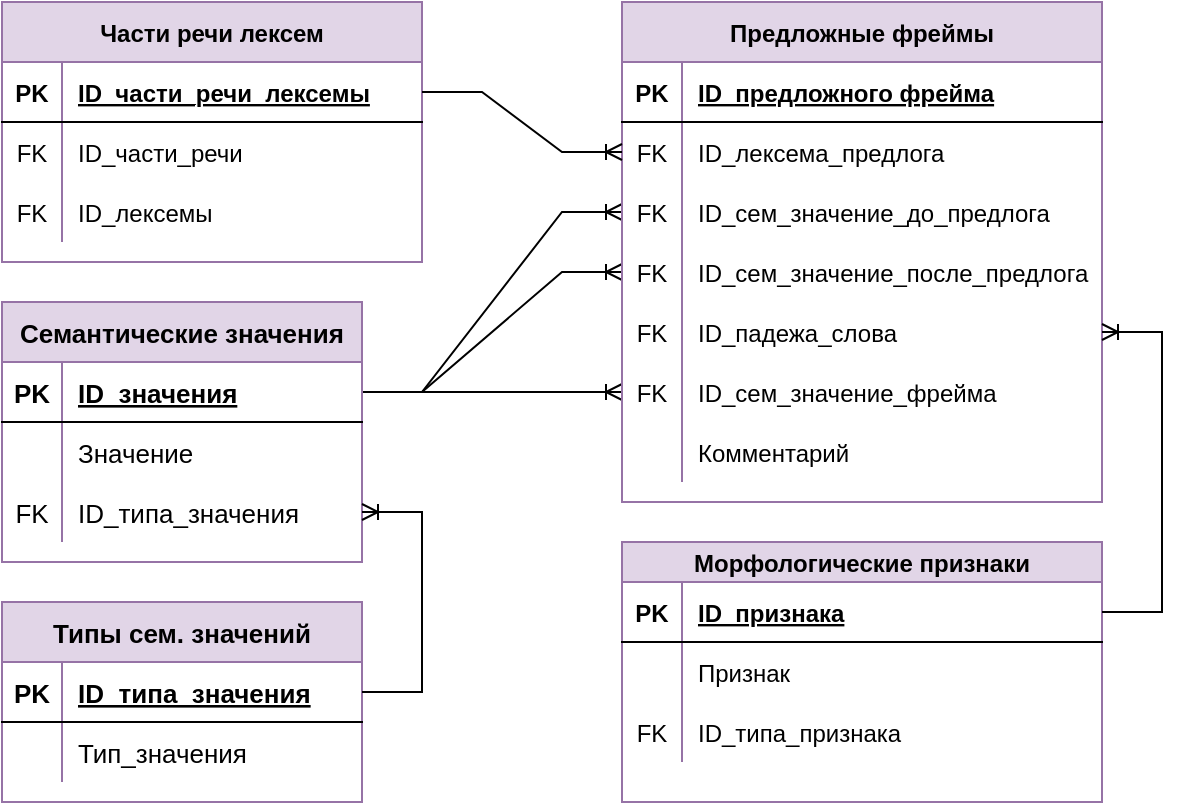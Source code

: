 <mxfile version="16.5.1" type="device"><diagram id="IM70mIdHpw6CoB-G-Ppj" name="Страница 1"><mxGraphModel dx="1038" dy="649" grid="1" gridSize="10" guides="1" tooltips="1" connect="1" arrows="1" fold="1" page="1" pageScale="1" pageWidth="1169" pageHeight="827" math="0" shadow="0"><root><mxCell id="0"/><mxCell id="1" parent="0"/><mxCell id="ihm2fBMKL1uDlb-fayLi-19" value="" style="edgeStyle=entityRelationEdgeStyle;fontSize=12;html=1;endArrow=ERoneToMany;rounded=0;" edge="1" parent="1" source="ihm2fBMKL1uDlb-fayLi-56" target="ihm2fBMKL1uDlb-fayLi-39"><mxGeometry width="100" height="100" relative="1" as="geometry"><mxPoint x="220" y="85" as="sourcePoint"/><mxPoint x="414.0" y="385" as="targetPoint"/></mxGeometry></mxCell><mxCell id="ihm2fBMKL1uDlb-fayLi-20" value="" style="edgeStyle=entityRelationEdgeStyle;fontSize=12;html=1;endArrow=ERoneToMany;rounded=0;" edge="1" parent="1" source="ihm2fBMKL1uDlb-fayLi-56" target="ihm2fBMKL1uDlb-fayLi-42"><mxGeometry width="100" height="100" relative="1" as="geometry"><mxPoint x="220" y="85" as="sourcePoint"/><mxPoint x="414.0" y="445" as="targetPoint"/></mxGeometry></mxCell><mxCell id="ihm2fBMKL1uDlb-fayLi-21" value="" style="edgeStyle=entityRelationEdgeStyle;fontSize=12;html=1;endArrow=ERoneToMany;rounded=0;" edge="1" parent="1" source="ihm2fBMKL1uDlb-fayLi-56" target="ihm2fBMKL1uDlb-fayLi-48"><mxGeometry width="100" height="100" relative="1" as="geometry"><mxPoint x="220" y="85" as="sourcePoint"/><mxPoint x="414.0" y="505" as="targetPoint"/></mxGeometry></mxCell><mxCell id="ihm2fBMKL1uDlb-fayLi-32" value="Предложные фреймы" style="shape=table;startSize=30;container=1;collapsible=1;childLayout=tableLayout;fixedRows=1;rowLines=0;fontStyle=1;align=center;resizeLast=1;fillColor=#e1d5e7;strokeColor=#9673a6;" vertex="1" parent="1"><mxGeometry x="320" y="10" width="240" height="250" as="geometry"/></mxCell><mxCell id="ihm2fBMKL1uDlb-fayLi-33" value="" style="shape=tableRow;horizontal=0;startSize=0;swimlaneHead=0;swimlaneBody=0;fillColor=none;collapsible=0;dropTarget=0;points=[[0,0.5],[1,0.5]];portConstraint=eastwest;top=0;left=0;right=0;bottom=1;" vertex="1" parent="ihm2fBMKL1uDlb-fayLi-32"><mxGeometry y="30" width="240" height="30" as="geometry"/></mxCell><mxCell id="ihm2fBMKL1uDlb-fayLi-34" value="PK" style="shape=partialRectangle;connectable=0;fillColor=none;top=0;left=0;bottom=0;right=0;fontStyle=1;overflow=hidden;" vertex="1" parent="ihm2fBMKL1uDlb-fayLi-33"><mxGeometry width="30" height="30" as="geometry"><mxRectangle width="30" height="30" as="alternateBounds"/></mxGeometry></mxCell><mxCell id="ihm2fBMKL1uDlb-fayLi-35" value="ID_предложного фрейма" style="shape=partialRectangle;connectable=0;fillColor=none;top=0;left=0;bottom=0;right=0;align=left;spacingLeft=6;fontStyle=5;overflow=hidden;" vertex="1" parent="ihm2fBMKL1uDlb-fayLi-33"><mxGeometry x="30" width="210" height="30" as="geometry"><mxRectangle width="210" height="30" as="alternateBounds"/></mxGeometry></mxCell><mxCell id="ihm2fBMKL1uDlb-fayLi-36" value="" style="shape=tableRow;horizontal=0;startSize=0;swimlaneHead=0;swimlaneBody=0;fillColor=none;collapsible=0;dropTarget=0;points=[[0,0.5],[1,0.5]];portConstraint=eastwest;top=0;left=0;right=0;bottom=0;" vertex="1" parent="ihm2fBMKL1uDlb-fayLi-32"><mxGeometry y="60" width="240" height="30" as="geometry"/></mxCell><mxCell id="ihm2fBMKL1uDlb-fayLi-37" value="FK" style="shape=partialRectangle;connectable=0;fillColor=none;top=0;left=0;bottom=0;right=0;editable=1;overflow=hidden;" vertex="1" parent="ihm2fBMKL1uDlb-fayLi-36"><mxGeometry width="30" height="30" as="geometry"><mxRectangle width="30" height="30" as="alternateBounds"/></mxGeometry></mxCell><mxCell id="ihm2fBMKL1uDlb-fayLi-38" value="ID_лексема_предлога" style="shape=partialRectangle;connectable=0;fillColor=none;top=0;left=0;bottom=0;right=0;align=left;spacingLeft=6;overflow=hidden;" vertex="1" parent="ihm2fBMKL1uDlb-fayLi-36"><mxGeometry x="30" width="210" height="30" as="geometry"><mxRectangle width="210" height="30" as="alternateBounds"/></mxGeometry></mxCell><mxCell id="ihm2fBMKL1uDlb-fayLi-39" value="" style="shape=tableRow;horizontal=0;startSize=0;swimlaneHead=0;swimlaneBody=0;fillColor=none;collapsible=0;dropTarget=0;points=[[0,0.5],[1,0.5]];portConstraint=eastwest;top=0;left=0;right=0;bottom=0;" vertex="1" parent="ihm2fBMKL1uDlb-fayLi-32"><mxGeometry y="90" width="240" height="30" as="geometry"/></mxCell><mxCell id="ihm2fBMKL1uDlb-fayLi-40" value="FK" style="shape=partialRectangle;connectable=0;fillColor=none;top=0;left=0;bottom=0;right=0;editable=1;overflow=hidden;" vertex="1" parent="ihm2fBMKL1uDlb-fayLi-39"><mxGeometry width="30" height="30" as="geometry"><mxRectangle width="30" height="30" as="alternateBounds"/></mxGeometry></mxCell><mxCell id="ihm2fBMKL1uDlb-fayLi-41" value="ID_сем_значение_до_предлога" style="shape=partialRectangle;connectable=0;fillColor=none;top=0;left=0;bottom=0;right=0;align=left;spacingLeft=6;overflow=hidden;" vertex="1" parent="ihm2fBMKL1uDlb-fayLi-39"><mxGeometry x="30" width="210" height="30" as="geometry"><mxRectangle width="210" height="30" as="alternateBounds"/></mxGeometry></mxCell><mxCell id="ihm2fBMKL1uDlb-fayLi-42" value="" style="shape=tableRow;horizontal=0;startSize=0;swimlaneHead=0;swimlaneBody=0;fillColor=none;collapsible=0;dropTarget=0;points=[[0,0.5],[1,0.5]];portConstraint=eastwest;top=0;left=0;right=0;bottom=0;" vertex="1" parent="ihm2fBMKL1uDlb-fayLi-32"><mxGeometry y="120" width="240" height="30" as="geometry"/></mxCell><mxCell id="ihm2fBMKL1uDlb-fayLi-43" value="FK" style="shape=partialRectangle;connectable=0;fillColor=none;top=0;left=0;bottom=0;right=0;editable=1;overflow=hidden;" vertex="1" parent="ihm2fBMKL1uDlb-fayLi-42"><mxGeometry width="30" height="30" as="geometry"><mxRectangle width="30" height="30" as="alternateBounds"/></mxGeometry></mxCell><mxCell id="ihm2fBMKL1uDlb-fayLi-44" value="ID_сем_значение_после_предлога" style="shape=partialRectangle;connectable=0;fillColor=none;top=0;left=0;bottom=0;right=0;align=left;spacingLeft=6;overflow=hidden;" vertex="1" parent="ihm2fBMKL1uDlb-fayLi-42"><mxGeometry x="30" width="210" height="30" as="geometry"><mxRectangle width="210" height="30" as="alternateBounds"/></mxGeometry></mxCell><mxCell id="ihm2fBMKL1uDlb-fayLi-45" value="" style="shape=tableRow;horizontal=0;startSize=0;swimlaneHead=0;swimlaneBody=0;fillColor=none;collapsible=0;dropTarget=0;points=[[0,0.5],[1,0.5]];portConstraint=eastwest;top=0;left=0;right=0;bottom=0;" vertex="1" parent="ihm2fBMKL1uDlb-fayLi-32"><mxGeometry y="150" width="240" height="30" as="geometry"/></mxCell><mxCell id="ihm2fBMKL1uDlb-fayLi-46" value="FK" style="shape=partialRectangle;connectable=0;fillColor=none;top=0;left=0;bottom=0;right=0;editable=1;overflow=hidden;" vertex="1" parent="ihm2fBMKL1uDlb-fayLi-45"><mxGeometry width="30" height="30" as="geometry"><mxRectangle width="30" height="30" as="alternateBounds"/></mxGeometry></mxCell><mxCell id="ihm2fBMKL1uDlb-fayLi-47" value="ID_падежа_слова" style="shape=partialRectangle;connectable=0;fillColor=none;top=0;left=0;bottom=0;right=0;align=left;spacingLeft=6;overflow=hidden;" vertex="1" parent="ihm2fBMKL1uDlb-fayLi-45"><mxGeometry x="30" width="210" height="30" as="geometry"><mxRectangle width="210" height="30" as="alternateBounds"/></mxGeometry></mxCell><mxCell id="ihm2fBMKL1uDlb-fayLi-48" value="" style="shape=tableRow;horizontal=0;startSize=0;swimlaneHead=0;swimlaneBody=0;fillColor=none;collapsible=0;dropTarget=0;points=[[0,0.5],[1,0.5]];portConstraint=eastwest;top=0;left=0;right=0;bottom=0;" vertex="1" parent="ihm2fBMKL1uDlb-fayLi-32"><mxGeometry y="180" width="240" height="30" as="geometry"/></mxCell><mxCell id="ihm2fBMKL1uDlb-fayLi-49" value="FK" style="shape=partialRectangle;connectable=0;fillColor=none;top=0;left=0;bottom=0;right=0;editable=1;overflow=hidden;" vertex="1" parent="ihm2fBMKL1uDlb-fayLi-48"><mxGeometry width="30" height="30" as="geometry"><mxRectangle width="30" height="30" as="alternateBounds"/></mxGeometry></mxCell><mxCell id="ihm2fBMKL1uDlb-fayLi-50" value="ID_сем_значение_фрейма" style="shape=partialRectangle;connectable=0;fillColor=none;top=0;left=0;bottom=0;right=0;align=left;spacingLeft=6;overflow=hidden;" vertex="1" parent="ihm2fBMKL1uDlb-fayLi-48"><mxGeometry x="30" width="210" height="30" as="geometry"><mxRectangle width="210" height="30" as="alternateBounds"/></mxGeometry></mxCell><mxCell id="ihm2fBMKL1uDlb-fayLi-51" value="" style="shape=tableRow;horizontal=0;startSize=0;swimlaneHead=0;swimlaneBody=0;fillColor=none;collapsible=0;dropTarget=0;points=[[0,0.5],[1,0.5]];portConstraint=eastwest;top=0;left=0;right=0;bottom=0;" vertex="1" parent="ihm2fBMKL1uDlb-fayLi-32"><mxGeometry y="210" width="240" height="30" as="geometry"/></mxCell><mxCell id="ihm2fBMKL1uDlb-fayLi-52" value="" style="shape=partialRectangle;connectable=0;fillColor=none;top=0;left=0;bottom=0;right=0;editable=1;overflow=hidden;" vertex="1" parent="ihm2fBMKL1uDlb-fayLi-51"><mxGeometry width="30" height="30" as="geometry"><mxRectangle width="30" height="30" as="alternateBounds"/></mxGeometry></mxCell><mxCell id="ihm2fBMKL1uDlb-fayLi-53" value="Комментарий" style="shape=partialRectangle;connectable=0;fillColor=none;top=0;left=0;bottom=0;right=0;align=left;spacingLeft=6;overflow=hidden;" vertex="1" parent="ihm2fBMKL1uDlb-fayLi-51"><mxGeometry x="30" width="210" height="30" as="geometry"><mxRectangle width="210" height="30" as="alternateBounds"/></mxGeometry></mxCell><mxCell id="ihm2fBMKL1uDlb-fayLi-55" value="Семантические значения" style="shape=table;startSize=30;container=1;collapsible=1;childLayout=tableLayout;fixedRows=1;rowLines=0;fontStyle=1;align=center;resizeLast=1;fillColor=#e1d5e7;strokeColor=#9673a6;fontSize=13;" vertex="1" parent="1"><mxGeometry x="10" y="160" width="180" height="130" as="geometry"/></mxCell><mxCell id="ihm2fBMKL1uDlb-fayLi-56" value="" style="shape=tableRow;horizontal=0;startSize=0;swimlaneHead=0;swimlaneBody=0;fillColor=none;collapsible=0;dropTarget=0;points=[[0,0.5],[1,0.5]];portConstraint=eastwest;top=0;left=0;right=0;bottom=1;fontSize=13;" vertex="1" parent="ihm2fBMKL1uDlb-fayLi-55"><mxGeometry y="30" width="180" height="30" as="geometry"/></mxCell><mxCell id="ihm2fBMKL1uDlb-fayLi-57" value="PK" style="shape=partialRectangle;connectable=0;fillColor=none;top=0;left=0;bottom=0;right=0;fontStyle=1;overflow=hidden;fontSize=13;" vertex="1" parent="ihm2fBMKL1uDlb-fayLi-56"><mxGeometry width="30" height="30" as="geometry"><mxRectangle width="30" height="30" as="alternateBounds"/></mxGeometry></mxCell><mxCell id="ihm2fBMKL1uDlb-fayLi-58" value="ID_значения" style="shape=partialRectangle;connectable=0;fillColor=none;top=0;left=0;bottom=0;right=0;align=left;spacingLeft=6;fontStyle=5;overflow=hidden;fontSize=13;" vertex="1" parent="ihm2fBMKL1uDlb-fayLi-56"><mxGeometry x="30" width="150" height="30" as="geometry"><mxRectangle width="150" height="30" as="alternateBounds"/></mxGeometry></mxCell><mxCell id="ihm2fBMKL1uDlb-fayLi-59" value="" style="shape=tableRow;horizontal=0;startSize=0;swimlaneHead=0;swimlaneBody=0;fillColor=none;collapsible=0;dropTarget=0;points=[[0,0.5],[1,0.5]];portConstraint=eastwest;top=0;left=0;right=0;bottom=0;fontSize=13;" vertex="1" parent="ihm2fBMKL1uDlb-fayLi-55"><mxGeometry y="60" width="180" height="30" as="geometry"/></mxCell><mxCell id="ihm2fBMKL1uDlb-fayLi-60" value="" style="shape=partialRectangle;connectable=0;fillColor=none;top=0;left=0;bottom=0;right=0;editable=1;overflow=hidden;fontSize=13;" vertex="1" parent="ihm2fBMKL1uDlb-fayLi-59"><mxGeometry width="30" height="30" as="geometry"><mxRectangle width="30" height="30" as="alternateBounds"/></mxGeometry></mxCell><mxCell id="ihm2fBMKL1uDlb-fayLi-61" value="Значение" style="shape=partialRectangle;connectable=0;fillColor=none;top=0;left=0;bottom=0;right=0;align=left;spacingLeft=6;overflow=hidden;fontSize=13;" vertex="1" parent="ihm2fBMKL1uDlb-fayLi-59"><mxGeometry x="30" width="150" height="30" as="geometry"><mxRectangle width="150" height="30" as="alternateBounds"/></mxGeometry></mxCell><mxCell id="ihm2fBMKL1uDlb-fayLi-62" value="" style="shape=tableRow;horizontal=0;startSize=0;swimlaneHead=0;swimlaneBody=0;fillColor=none;collapsible=0;dropTarget=0;points=[[0,0.5],[1,0.5]];portConstraint=eastwest;top=0;left=0;right=0;bottom=0;fontSize=13;" vertex="1" parent="ihm2fBMKL1uDlb-fayLi-55"><mxGeometry y="90" width="180" height="30" as="geometry"/></mxCell><mxCell id="ihm2fBMKL1uDlb-fayLi-63" value="FK" style="shape=partialRectangle;connectable=0;fillColor=none;top=0;left=0;bottom=0;right=0;editable=1;overflow=hidden;fontSize=13;" vertex="1" parent="ihm2fBMKL1uDlb-fayLi-62"><mxGeometry width="30" height="30" as="geometry"><mxRectangle width="30" height="30" as="alternateBounds"/></mxGeometry></mxCell><mxCell id="ihm2fBMKL1uDlb-fayLi-64" value="ID_типа_значения" style="shape=partialRectangle;connectable=0;fillColor=none;top=0;left=0;bottom=0;right=0;align=left;spacingLeft=6;overflow=hidden;fontSize=13;" vertex="1" parent="ihm2fBMKL1uDlb-fayLi-62"><mxGeometry x="30" width="150" height="30" as="geometry"><mxRectangle width="150" height="30" as="alternateBounds"/></mxGeometry></mxCell><mxCell id="ihm2fBMKL1uDlb-fayLi-65" value="Типы сем. значений" style="shape=table;startSize=30;container=1;collapsible=1;childLayout=tableLayout;fixedRows=1;rowLines=0;fontStyle=1;align=center;resizeLast=1;fillColor=#e1d5e7;strokeColor=#9673a6;fontSize=13;" vertex="1" parent="1"><mxGeometry x="10" y="310" width="180" height="100" as="geometry"/></mxCell><mxCell id="ihm2fBMKL1uDlb-fayLi-66" value="" style="shape=tableRow;horizontal=0;startSize=0;swimlaneHead=0;swimlaneBody=0;fillColor=none;collapsible=0;dropTarget=0;points=[[0,0.5],[1,0.5]];portConstraint=eastwest;top=0;left=0;right=0;bottom=1;fontSize=13;" vertex="1" parent="ihm2fBMKL1uDlb-fayLi-65"><mxGeometry y="30" width="180" height="30" as="geometry"/></mxCell><mxCell id="ihm2fBMKL1uDlb-fayLi-67" value="PK" style="shape=partialRectangle;connectable=0;fillColor=none;top=0;left=0;bottom=0;right=0;fontStyle=1;overflow=hidden;fontSize=13;" vertex="1" parent="ihm2fBMKL1uDlb-fayLi-66"><mxGeometry width="30" height="30" as="geometry"><mxRectangle width="30" height="30" as="alternateBounds"/></mxGeometry></mxCell><mxCell id="ihm2fBMKL1uDlb-fayLi-68" value="ID_типа_значения" style="shape=partialRectangle;connectable=0;fillColor=none;top=0;left=0;bottom=0;right=0;align=left;spacingLeft=6;fontStyle=5;overflow=hidden;fontSize=13;" vertex="1" parent="ihm2fBMKL1uDlb-fayLi-66"><mxGeometry x="30" width="150" height="30" as="geometry"><mxRectangle width="150" height="30" as="alternateBounds"/></mxGeometry></mxCell><mxCell id="ihm2fBMKL1uDlb-fayLi-69" value="" style="shape=tableRow;horizontal=0;startSize=0;swimlaneHead=0;swimlaneBody=0;fillColor=none;collapsible=0;dropTarget=0;points=[[0,0.5],[1,0.5]];portConstraint=eastwest;top=0;left=0;right=0;bottom=0;fontSize=13;" vertex="1" parent="ihm2fBMKL1uDlb-fayLi-65"><mxGeometry y="60" width="180" height="30" as="geometry"/></mxCell><mxCell id="ihm2fBMKL1uDlb-fayLi-70" value="" style="shape=partialRectangle;connectable=0;fillColor=none;top=0;left=0;bottom=0;right=0;editable=1;overflow=hidden;fontSize=13;" vertex="1" parent="ihm2fBMKL1uDlb-fayLi-69"><mxGeometry width="30" height="30" as="geometry"><mxRectangle width="30" height="30" as="alternateBounds"/></mxGeometry></mxCell><mxCell id="ihm2fBMKL1uDlb-fayLi-71" value="Тип_значения" style="shape=partialRectangle;connectable=0;fillColor=none;top=0;left=0;bottom=0;right=0;align=left;spacingLeft=6;overflow=hidden;fontSize=13;" vertex="1" parent="ihm2fBMKL1uDlb-fayLi-69"><mxGeometry x="30" width="150" height="30" as="geometry"><mxRectangle width="150" height="30" as="alternateBounds"/></mxGeometry></mxCell><mxCell id="ihm2fBMKL1uDlb-fayLi-72" value="" style="edgeStyle=entityRelationEdgeStyle;fontSize=13;html=1;endArrow=ERoneToMany;rounded=0;" edge="1" parent="1" source="ihm2fBMKL1uDlb-fayLi-66" target="ihm2fBMKL1uDlb-fayLi-62"><mxGeometry width="100" height="100" relative="1" as="geometry"><mxPoint x="280" y="555" as="sourcePoint"/><mxPoint x="380" y="455" as="targetPoint"/></mxGeometry></mxCell><mxCell id="ihm2fBMKL1uDlb-fayLi-73" value="Части речи лексем" style="shape=table;startSize=30;container=1;collapsible=1;childLayout=tableLayout;fixedRows=1;rowLines=0;fontStyle=1;align=center;resizeLast=1;fillColor=#e1d5e7;strokeColor=#9673a6;" vertex="1" parent="1"><mxGeometry x="10" y="10" width="210" height="130" as="geometry"/></mxCell><mxCell id="ihm2fBMKL1uDlb-fayLi-74" value="" style="shape=tableRow;horizontal=0;startSize=0;swimlaneHead=0;swimlaneBody=0;fillColor=none;collapsible=0;dropTarget=0;points=[[0,0.5],[1,0.5]];portConstraint=eastwest;top=0;left=0;right=0;bottom=1;" vertex="1" parent="ihm2fBMKL1uDlb-fayLi-73"><mxGeometry y="30" width="210" height="30" as="geometry"/></mxCell><mxCell id="ihm2fBMKL1uDlb-fayLi-75" value="PK" style="shape=partialRectangle;connectable=0;fillColor=none;top=0;left=0;bottom=0;right=0;fontStyle=1;overflow=hidden;" vertex="1" parent="ihm2fBMKL1uDlb-fayLi-74"><mxGeometry width="30" height="30" as="geometry"><mxRectangle width="30" height="30" as="alternateBounds"/></mxGeometry></mxCell><mxCell id="ihm2fBMKL1uDlb-fayLi-76" value="ID_части_речи_лексемы" style="shape=partialRectangle;connectable=0;fillColor=none;top=0;left=0;bottom=0;right=0;align=left;spacingLeft=6;fontStyle=5;overflow=hidden;" vertex="1" parent="ihm2fBMKL1uDlb-fayLi-74"><mxGeometry x="30" width="180" height="30" as="geometry"><mxRectangle width="180" height="30" as="alternateBounds"/></mxGeometry></mxCell><mxCell id="ihm2fBMKL1uDlb-fayLi-77" value="" style="shape=tableRow;horizontal=0;startSize=0;swimlaneHead=0;swimlaneBody=0;fillColor=none;collapsible=0;dropTarget=0;points=[[0,0.5],[1,0.5]];portConstraint=eastwest;top=0;left=0;right=0;bottom=0;" vertex="1" parent="ihm2fBMKL1uDlb-fayLi-73"><mxGeometry y="60" width="210" height="30" as="geometry"/></mxCell><mxCell id="ihm2fBMKL1uDlb-fayLi-78" value="FK" style="shape=partialRectangle;connectable=0;fillColor=none;top=0;left=0;bottom=0;right=0;editable=1;overflow=hidden;" vertex="1" parent="ihm2fBMKL1uDlb-fayLi-77"><mxGeometry width="30" height="30" as="geometry"><mxRectangle width="30" height="30" as="alternateBounds"/></mxGeometry></mxCell><mxCell id="ihm2fBMKL1uDlb-fayLi-79" value="ID_части_речи" style="shape=partialRectangle;connectable=0;fillColor=none;top=0;left=0;bottom=0;right=0;align=left;spacingLeft=6;overflow=hidden;" vertex="1" parent="ihm2fBMKL1uDlb-fayLi-77"><mxGeometry x="30" width="180" height="30" as="geometry"><mxRectangle width="180" height="30" as="alternateBounds"/></mxGeometry></mxCell><mxCell id="ihm2fBMKL1uDlb-fayLi-80" value="" style="shape=tableRow;horizontal=0;startSize=0;swimlaneHead=0;swimlaneBody=0;fillColor=none;collapsible=0;dropTarget=0;points=[[0,0.5],[1,0.5]];portConstraint=eastwest;top=0;left=0;right=0;bottom=0;" vertex="1" parent="ihm2fBMKL1uDlb-fayLi-73"><mxGeometry y="90" width="210" height="30" as="geometry"/></mxCell><mxCell id="ihm2fBMKL1uDlb-fayLi-81" value="FK" style="shape=partialRectangle;connectable=0;fillColor=none;top=0;left=0;bottom=0;right=0;editable=1;overflow=hidden;" vertex="1" parent="ihm2fBMKL1uDlb-fayLi-80"><mxGeometry width="30" height="30" as="geometry"><mxRectangle width="30" height="30" as="alternateBounds"/></mxGeometry></mxCell><mxCell id="ihm2fBMKL1uDlb-fayLi-82" value="ID_лексемы" style="shape=partialRectangle;connectable=0;fillColor=none;top=0;left=0;bottom=0;right=0;align=left;spacingLeft=6;overflow=hidden;" vertex="1" parent="ihm2fBMKL1uDlb-fayLi-80"><mxGeometry x="30" width="180" height="30" as="geometry"><mxRectangle width="180" height="30" as="alternateBounds"/></mxGeometry></mxCell><mxCell id="ihm2fBMKL1uDlb-fayLi-83" value="Морфологические признаки" style="shape=table;startSize=20;container=1;collapsible=1;childLayout=tableLayout;fixedRows=1;rowLines=0;fontStyle=1;align=center;resizeLast=1;fillColor=#e1d5e7;strokeColor=#9673a6;" vertex="1" parent="1"><mxGeometry x="320" y="280" width="240" height="130" as="geometry"/></mxCell><mxCell id="ihm2fBMKL1uDlb-fayLi-84" value="" style="shape=tableRow;horizontal=0;startSize=0;swimlaneHead=0;swimlaneBody=0;fillColor=none;collapsible=0;dropTarget=0;points=[[0,0.5],[1,0.5]];portConstraint=eastwest;top=0;left=0;right=0;bottom=1;" vertex="1" parent="ihm2fBMKL1uDlb-fayLi-83"><mxGeometry y="20" width="240" height="30" as="geometry"/></mxCell><mxCell id="ihm2fBMKL1uDlb-fayLi-85" value="PK" style="shape=partialRectangle;connectable=0;fillColor=none;top=0;left=0;bottom=0;right=0;fontStyle=1;overflow=hidden;" vertex="1" parent="ihm2fBMKL1uDlb-fayLi-84"><mxGeometry width="30" height="30" as="geometry"><mxRectangle width="30" height="30" as="alternateBounds"/></mxGeometry></mxCell><mxCell id="ihm2fBMKL1uDlb-fayLi-86" value="ID_признака" style="shape=partialRectangle;connectable=0;fillColor=none;top=0;left=0;bottom=0;right=0;align=left;spacingLeft=6;fontStyle=5;overflow=hidden;" vertex="1" parent="ihm2fBMKL1uDlb-fayLi-84"><mxGeometry x="30" width="210" height="30" as="geometry"><mxRectangle width="210" height="30" as="alternateBounds"/></mxGeometry></mxCell><mxCell id="ihm2fBMKL1uDlb-fayLi-87" value="" style="shape=tableRow;horizontal=0;startSize=0;swimlaneHead=0;swimlaneBody=0;fillColor=none;collapsible=0;dropTarget=0;points=[[0,0.5],[1,0.5]];portConstraint=eastwest;top=0;left=0;right=0;bottom=0;" vertex="1" parent="ihm2fBMKL1uDlb-fayLi-83"><mxGeometry y="50" width="240" height="30" as="geometry"/></mxCell><mxCell id="ihm2fBMKL1uDlb-fayLi-88" value="" style="shape=partialRectangle;connectable=0;fillColor=none;top=0;left=0;bottom=0;right=0;editable=1;overflow=hidden;" vertex="1" parent="ihm2fBMKL1uDlb-fayLi-87"><mxGeometry width="30" height="30" as="geometry"><mxRectangle width="30" height="30" as="alternateBounds"/></mxGeometry></mxCell><mxCell id="ihm2fBMKL1uDlb-fayLi-89" value="Признак" style="shape=partialRectangle;connectable=0;fillColor=none;top=0;left=0;bottom=0;right=0;align=left;spacingLeft=6;overflow=hidden;" vertex="1" parent="ihm2fBMKL1uDlb-fayLi-87"><mxGeometry x="30" width="210" height="30" as="geometry"><mxRectangle width="210" height="30" as="alternateBounds"/></mxGeometry></mxCell><mxCell id="ihm2fBMKL1uDlb-fayLi-90" value="" style="shape=tableRow;horizontal=0;startSize=0;swimlaneHead=0;swimlaneBody=0;fillColor=none;collapsible=0;dropTarget=0;points=[[0,0.5],[1,0.5]];portConstraint=eastwest;top=0;left=0;right=0;bottom=0;" vertex="1" parent="ihm2fBMKL1uDlb-fayLi-83"><mxGeometry y="80" width="240" height="30" as="geometry"/></mxCell><mxCell id="ihm2fBMKL1uDlb-fayLi-91" value="FK" style="shape=partialRectangle;connectable=0;fillColor=none;top=0;left=0;bottom=0;right=0;editable=1;overflow=hidden;" vertex="1" parent="ihm2fBMKL1uDlb-fayLi-90"><mxGeometry width="30" height="30" as="geometry"><mxRectangle width="30" height="30" as="alternateBounds"/></mxGeometry></mxCell><mxCell id="ihm2fBMKL1uDlb-fayLi-92" value="ID_типа_признака" style="shape=partialRectangle;connectable=0;fillColor=none;top=0;left=0;bottom=0;right=0;align=left;spacingLeft=6;overflow=hidden;" vertex="1" parent="ihm2fBMKL1uDlb-fayLi-90"><mxGeometry x="30" width="210" height="30" as="geometry"><mxRectangle width="210" height="30" as="alternateBounds"/></mxGeometry></mxCell><mxCell id="ihm2fBMKL1uDlb-fayLi-94" value="" style="edgeStyle=entityRelationEdgeStyle;fontSize=12;html=1;endArrow=ERoneToMany;rounded=0;" edge="1" parent="1" source="ihm2fBMKL1uDlb-fayLi-74" target="ihm2fBMKL1uDlb-fayLi-36"><mxGeometry width="100" height="100" relative="1" as="geometry"><mxPoint x="580" y="260" as="sourcePoint"/><mxPoint x="680" y="160" as="targetPoint"/></mxGeometry></mxCell><mxCell id="ihm2fBMKL1uDlb-fayLi-95" value="" style="edgeStyle=entityRelationEdgeStyle;fontSize=12;html=1;endArrow=ERoneToMany;rounded=0;" edge="1" parent="1" source="ihm2fBMKL1uDlb-fayLi-84" target="ihm2fBMKL1uDlb-fayLi-45"><mxGeometry width="100" height="100" relative="1" as="geometry"><mxPoint x="370" y="330" as="sourcePoint"/><mxPoint x="470" y="230" as="targetPoint"/></mxGeometry></mxCell></root></mxGraphModel></diagram></mxfile>